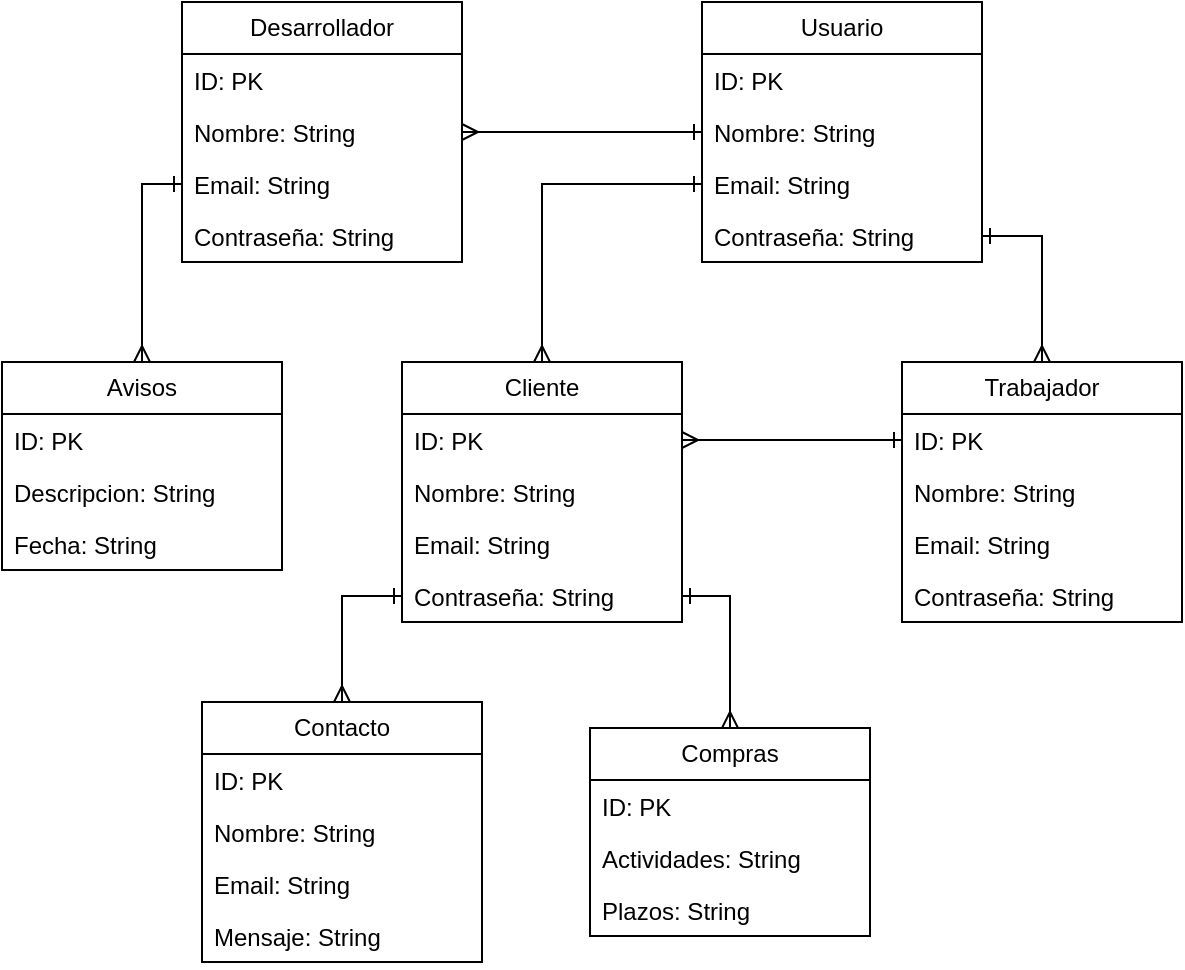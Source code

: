 <mxfile version="24.5.5" type="github">
  <diagram name="Página-1" id="NkU7laJTVIwgtIcgODsA">
    <mxGraphModel dx="1434" dy="742" grid="1" gridSize="10" guides="1" tooltips="1" connect="1" arrows="1" fold="1" page="1" pageScale="1" pageWidth="827" pageHeight="1169" math="0" shadow="0">
      <root>
        <mxCell id="0" />
        <mxCell id="1" parent="0" />
        <mxCell id="QgxK_TsuVR7YrGdZ4e76-1" value="Desarrollador" style="swimlane;fontStyle=0;childLayout=stackLayout;horizontal=1;startSize=26;fillColor=none;horizontalStack=0;resizeParent=1;resizeParentMax=0;resizeLast=0;collapsible=1;marginBottom=0;whiteSpace=wrap;html=1;" vertex="1" parent="1">
          <mxGeometry x="140" y="90" width="140" height="130" as="geometry" />
        </mxCell>
        <mxCell id="QgxK_TsuVR7YrGdZ4e76-2" value="ID: PK" style="text;strokeColor=none;fillColor=none;align=left;verticalAlign=top;spacingLeft=4;spacingRight=4;overflow=hidden;rotatable=0;points=[[0,0.5],[1,0.5]];portConstraint=eastwest;whiteSpace=wrap;html=1;" vertex="1" parent="QgxK_TsuVR7YrGdZ4e76-1">
          <mxGeometry y="26" width="140" height="26" as="geometry" />
        </mxCell>
        <mxCell id="QgxK_TsuVR7YrGdZ4e76-3" value="Nombre: String" style="text;strokeColor=none;fillColor=none;align=left;verticalAlign=top;spacingLeft=4;spacingRight=4;overflow=hidden;rotatable=0;points=[[0,0.5],[1,0.5]];portConstraint=eastwest;whiteSpace=wrap;html=1;" vertex="1" parent="QgxK_TsuVR7YrGdZ4e76-1">
          <mxGeometry y="52" width="140" height="26" as="geometry" />
        </mxCell>
        <mxCell id="QgxK_TsuVR7YrGdZ4e76-4" value="Email: String" style="text;strokeColor=none;fillColor=none;align=left;verticalAlign=top;spacingLeft=4;spacingRight=4;overflow=hidden;rotatable=0;points=[[0,0.5],[1,0.5]];portConstraint=eastwest;whiteSpace=wrap;html=1;" vertex="1" parent="QgxK_TsuVR7YrGdZ4e76-1">
          <mxGeometry y="78" width="140" height="26" as="geometry" />
        </mxCell>
        <mxCell id="QgxK_TsuVR7YrGdZ4e76-5" value="Contraseña: String" style="text;strokeColor=none;fillColor=none;align=left;verticalAlign=top;spacingLeft=4;spacingRight=4;overflow=hidden;rotatable=0;points=[[0,0.5],[1,0.5]];portConstraint=eastwest;whiteSpace=wrap;html=1;" vertex="1" parent="QgxK_TsuVR7YrGdZ4e76-1">
          <mxGeometry y="104" width="140" height="26" as="geometry" />
        </mxCell>
        <mxCell id="QgxK_TsuVR7YrGdZ4e76-6" value="Usuario" style="swimlane;fontStyle=0;childLayout=stackLayout;horizontal=1;startSize=26;fillColor=none;horizontalStack=0;resizeParent=1;resizeParentMax=0;resizeLast=0;collapsible=1;marginBottom=0;whiteSpace=wrap;html=1;" vertex="1" parent="1">
          <mxGeometry x="400" y="90" width="140" height="130" as="geometry" />
        </mxCell>
        <mxCell id="QgxK_TsuVR7YrGdZ4e76-7" value="ID: PK" style="text;strokeColor=none;fillColor=none;align=left;verticalAlign=top;spacingLeft=4;spacingRight=4;overflow=hidden;rotatable=0;points=[[0,0.5],[1,0.5]];portConstraint=eastwest;whiteSpace=wrap;html=1;" vertex="1" parent="QgxK_TsuVR7YrGdZ4e76-6">
          <mxGeometry y="26" width="140" height="26" as="geometry" />
        </mxCell>
        <mxCell id="QgxK_TsuVR7YrGdZ4e76-8" value="Nombre: String" style="text;strokeColor=none;fillColor=none;align=left;verticalAlign=top;spacingLeft=4;spacingRight=4;overflow=hidden;rotatable=0;points=[[0,0.5],[1,0.5]];portConstraint=eastwest;whiteSpace=wrap;html=1;" vertex="1" parent="QgxK_TsuVR7YrGdZ4e76-6">
          <mxGeometry y="52" width="140" height="26" as="geometry" />
        </mxCell>
        <mxCell id="QgxK_TsuVR7YrGdZ4e76-9" value="Email: String" style="text;strokeColor=none;fillColor=none;align=left;verticalAlign=top;spacingLeft=4;spacingRight=4;overflow=hidden;rotatable=0;points=[[0,0.5],[1,0.5]];portConstraint=eastwest;whiteSpace=wrap;html=1;" vertex="1" parent="QgxK_TsuVR7YrGdZ4e76-6">
          <mxGeometry y="78" width="140" height="26" as="geometry" />
        </mxCell>
        <mxCell id="QgxK_TsuVR7YrGdZ4e76-10" value="Contraseña: String" style="text;strokeColor=none;fillColor=none;align=left;verticalAlign=top;spacingLeft=4;spacingRight=4;overflow=hidden;rotatable=0;points=[[0,0.5],[1,0.5]];portConstraint=eastwest;whiteSpace=wrap;html=1;" vertex="1" parent="QgxK_TsuVR7YrGdZ4e76-6">
          <mxGeometry y="104" width="140" height="26" as="geometry" />
        </mxCell>
        <mxCell id="QgxK_TsuVR7YrGdZ4e76-11" value="Avisos" style="swimlane;fontStyle=0;childLayout=stackLayout;horizontal=1;startSize=26;fillColor=none;horizontalStack=0;resizeParent=1;resizeParentMax=0;resizeLast=0;collapsible=1;marginBottom=0;whiteSpace=wrap;html=1;" vertex="1" parent="1">
          <mxGeometry x="50" y="270" width="140" height="104" as="geometry" />
        </mxCell>
        <mxCell id="QgxK_TsuVR7YrGdZ4e76-12" value="ID: PK" style="text;strokeColor=none;fillColor=none;align=left;verticalAlign=top;spacingLeft=4;spacingRight=4;overflow=hidden;rotatable=0;points=[[0,0.5],[1,0.5]];portConstraint=eastwest;whiteSpace=wrap;html=1;" vertex="1" parent="QgxK_TsuVR7YrGdZ4e76-11">
          <mxGeometry y="26" width="140" height="26" as="geometry" />
        </mxCell>
        <mxCell id="QgxK_TsuVR7YrGdZ4e76-13" value="Descripcion: String" style="text;strokeColor=none;fillColor=none;align=left;verticalAlign=top;spacingLeft=4;spacingRight=4;overflow=hidden;rotatable=0;points=[[0,0.5],[1,0.5]];portConstraint=eastwest;whiteSpace=wrap;html=1;" vertex="1" parent="QgxK_TsuVR7YrGdZ4e76-11">
          <mxGeometry y="52" width="140" height="26" as="geometry" />
        </mxCell>
        <mxCell id="QgxK_TsuVR7YrGdZ4e76-14" value="Fecha: String" style="text;strokeColor=none;fillColor=none;align=left;verticalAlign=top;spacingLeft=4;spacingRight=4;overflow=hidden;rotatable=0;points=[[0,0.5],[1,0.5]];portConstraint=eastwest;whiteSpace=wrap;html=1;" vertex="1" parent="QgxK_TsuVR7YrGdZ4e76-11">
          <mxGeometry y="78" width="140" height="26" as="geometry" />
        </mxCell>
        <mxCell id="QgxK_TsuVR7YrGdZ4e76-16" value="Cliente" style="swimlane;fontStyle=0;childLayout=stackLayout;horizontal=1;startSize=26;fillColor=none;horizontalStack=0;resizeParent=1;resizeParentMax=0;resizeLast=0;collapsible=1;marginBottom=0;whiteSpace=wrap;html=1;" vertex="1" parent="1">
          <mxGeometry x="250" y="270" width="140" height="130" as="geometry" />
        </mxCell>
        <mxCell id="QgxK_TsuVR7YrGdZ4e76-17" value="ID: PK" style="text;strokeColor=none;fillColor=none;align=left;verticalAlign=top;spacingLeft=4;spacingRight=4;overflow=hidden;rotatable=0;points=[[0,0.5],[1,0.5]];portConstraint=eastwest;whiteSpace=wrap;html=1;" vertex="1" parent="QgxK_TsuVR7YrGdZ4e76-16">
          <mxGeometry y="26" width="140" height="26" as="geometry" />
        </mxCell>
        <mxCell id="QgxK_TsuVR7YrGdZ4e76-18" value="Nombre: String" style="text;strokeColor=none;fillColor=none;align=left;verticalAlign=top;spacingLeft=4;spacingRight=4;overflow=hidden;rotatable=0;points=[[0,0.5],[1,0.5]];portConstraint=eastwest;whiteSpace=wrap;html=1;" vertex="1" parent="QgxK_TsuVR7YrGdZ4e76-16">
          <mxGeometry y="52" width="140" height="26" as="geometry" />
        </mxCell>
        <mxCell id="QgxK_TsuVR7YrGdZ4e76-19" value="Email: String" style="text;strokeColor=none;fillColor=none;align=left;verticalAlign=top;spacingLeft=4;spacingRight=4;overflow=hidden;rotatable=0;points=[[0,0.5],[1,0.5]];portConstraint=eastwest;whiteSpace=wrap;html=1;" vertex="1" parent="QgxK_TsuVR7YrGdZ4e76-16">
          <mxGeometry y="78" width="140" height="26" as="geometry" />
        </mxCell>
        <mxCell id="QgxK_TsuVR7YrGdZ4e76-20" value="Contraseña: String" style="text;strokeColor=none;fillColor=none;align=left;verticalAlign=top;spacingLeft=4;spacingRight=4;overflow=hidden;rotatable=0;points=[[0,0.5],[1,0.5]];portConstraint=eastwest;whiteSpace=wrap;html=1;" vertex="1" parent="QgxK_TsuVR7YrGdZ4e76-16">
          <mxGeometry y="104" width="140" height="26" as="geometry" />
        </mxCell>
        <mxCell id="QgxK_TsuVR7YrGdZ4e76-21" value="Trabajador" style="swimlane;fontStyle=0;childLayout=stackLayout;horizontal=1;startSize=26;fillColor=none;horizontalStack=0;resizeParent=1;resizeParentMax=0;resizeLast=0;collapsible=1;marginBottom=0;whiteSpace=wrap;html=1;" vertex="1" parent="1">
          <mxGeometry x="500" y="270" width="140" height="130" as="geometry" />
        </mxCell>
        <mxCell id="QgxK_TsuVR7YrGdZ4e76-22" value="ID: PK" style="text;strokeColor=none;fillColor=none;align=left;verticalAlign=top;spacingLeft=4;spacingRight=4;overflow=hidden;rotatable=0;points=[[0,0.5],[1,0.5]];portConstraint=eastwest;whiteSpace=wrap;html=1;" vertex="1" parent="QgxK_TsuVR7YrGdZ4e76-21">
          <mxGeometry y="26" width="140" height="26" as="geometry" />
        </mxCell>
        <mxCell id="QgxK_TsuVR7YrGdZ4e76-23" value="Nombre: String" style="text;strokeColor=none;fillColor=none;align=left;verticalAlign=top;spacingLeft=4;spacingRight=4;overflow=hidden;rotatable=0;points=[[0,0.5],[1,0.5]];portConstraint=eastwest;whiteSpace=wrap;html=1;" vertex="1" parent="QgxK_TsuVR7YrGdZ4e76-21">
          <mxGeometry y="52" width="140" height="26" as="geometry" />
        </mxCell>
        <mxCell id="QgxK_TsuVR7YrGdZ4e76-24" value="Email: String" style="text;strokeColor=none;fillColor=none;align=left;verticalAlign=top;spacingLeft=4;spacingRight=4;overflow=hidden;rotatable=0;points=[[0,0.5],[1,0.5]];portConstraint=eastwest;whiteSpace=wrap;html=1;" vertex="1" parent="QgxK_TsuVR7YrGdZ4e76-21">
          <mxGeometry y="78" width="140" height="26" as="geometry" />
        </mxCell>
        <mxCell id="QgxK_TsuVR7YrGdZ4e76-25" value="Contraseña: String" style="text;strokeColor=none;fillColor=none;align=left;verticalAlign=top;spacingLeft=4;spacingRight=4;overflow=hidden;rotatable=0;points=[[0,0.5],[1,0.5]];portConstraint=eastwest;whiteSpace=wrap;html=1;" vertex="1" parent="QgxK_TsuVR7YrGdZ4e76-21">
          <mxGeometry y="104" width="140" height="26" as="geometry" />
        </mxCell>
        <mxCell id="QgxK_TsuVR7YrGdZ4e76-26" value="Contacto" style="swimlane;fontStyle=0;childLayout=stackLayout;horizontal=1;startSize=26;fillColor=none;horizontalStack=0;resizeParent=1;resizeParentMax=0;resizeLast=0;collapsible=1;marginBottom=0;whiteSpace=wrap;html=1;" vertex="1" parent="1">
          <mxGeometry x="150" y="440" width="140" height="130" as="geometry" />
        </mxCell>
        <mxCell id="QgxK_TsuVR7YrGdZ4e76-27" value="ID: PK" style="text;strokeColor=none;fillColor=none;align=left;verticalAlign=top;spacingLeft=4;spacingRight=4;overflow=hidden;rotatable=0;points=[[0,0.5],[1,0.5]];portConstraint=eastwest;whiteSpace=wrap;html=1;" vertex="1" parent="QgxK_TsuVR7YrGdZ4e76-26">
          <mxGeometry y="26" width="140" height="26" as="geometry" />
        </mxCell>
        <mxCell id="QgxK_TsuVR7YrGdZ4e76-28" value="Nombre: String" style="text;strokeColor=none;fillColor=none;align=left;verticalAlign=top;spacingLeft=4;spacingRight=4;overflow=hidden;rotatable=0;points=[[0,0.5],[1,0.5]];portConstraint=eastwest;whiteSpace=wrap;html=1;" vertex="1" parent="QgxK_TsuVR7YrGdZ4e76-26">
          <mxGeometry y="52" width="140" height="26" as="geometry" />
        </mxCell>
        <mxCell id="QgxK_TsuVR7YrGdZ4e76-34" value="Email: String" style="text;strokeColor=none;fillColor=none;align=left;verticalAlign=top;spacingLeft=4;spacingRight=4;overflow=hidden;rotatable=0;points=[[0,0.5],[1,0.5]];portConstraint=eastwest;whiteSpace=wrap;html=1;" vertex="1" parent="QgxK_TsuVR7YrGdZ4e76-26">
          <mxGeometry y="78" width="140" height="26" as="geometry" />
        </mxCell>
        <mxCell id="QgxK_TsuVR7YrGdZ4e76-29" value="Mensaje: String" style="text;strokeColor=none;fillColor=none;align=left;verticalAlign=top;spacingLeft=4;spacingRight=4;overflow=hidden;rotatable=0;points=[[0,0.5],[1,0.5]];portConstraint=eastwest;whiteSpace=wrap;html=1;" vertex="1" parent="QgxK_TsuVR7YrGdZ4e76-26">
          <mxGeometry y="104" width="140" height="26" as="geometry" />
        </mxCell>
        <mxCell id="QgxK_TsuVR7YrGdZ4e76-30" value="Compras" style="swimlane;fontStyle=0;childLayout=stackLayout;horizontal=1;startSize=26;fillColor=none;horizontalStack=0;resizeParent=1;resizeParentMax=0;resizeLast=0;collapsible=1;marginBottom=0;whiteSpace=wrap;html=1;" vertex="1" parent="1">
          <mxGeometry x="344" y="453" width="140" height="104" as="geometry" />
        </mxCell>
        <mxCell id="QgxK_TsuVR7YrGdZ4e76-31" value="ID: PK" style="text;strokeColor=none;fillColor=none;align=left;verticalAlign=top;spacingLeft=4;spacingRight=4;overflow=hidden;rotatable=0;points=[[0,0.5],[1,0.5]];portConstraint=eastwest;whiteSpace=wrap;html=1;" vertex="1" parent="QgxK_TsuVR7YrGdZ4e76-30">
          <mxGeometry y="26" width="140" height="26" as="geometry" />
        </mxCell>
        <mxCell id="QgxK_TsuVR7YrGdZ4e76-32" value="Actividades: String" style="text;strokeColor=none;fillColor=none;align=left;verticalAlign=top;spacingLeft=4;spacingRight=4;overflow=hidden;rotatable=0;points=[[0,0.5],[1,0.5]];portConstraint=eastwest;whiteSpace=wrap;html=1;" vertex="1" parent="QgxK_TsuVR7YrGdZ4e76-30">
          <mxGeometry y="52" width="140" height="26" as="geometry" />
        </mxCell>
        <mxCell id="QgxK_TsuVR7YrGdZ4e76-33" value="Plazos: String" style="text;strokeColor=none;fillColor=none;align=left;verticalAlign=top;spacingLeft=4;spacingRight=4;overflow=hidden;rotatable=0;points=[[0,0.5],[1,0.5]];portConstraint=eastwest;whiteSpace=wrap;html=1;" vertex="1" parent="QgxK_TsuVR7YrGdZ4e76-30">
          <mxGeometry y="78" width="140" height="26" as="geometry" />
        </mxCell>
        <mxCell id="QgxK_TsuVR7YrGdZ4e76-35" style="edgeStyle=orthogonalEdgeStyle;rounded=0;orthogonalLoop=1;jettySize=auto;html=1;entryX=0;entryY=0.5;entryDx=0;entryDy=0;endArrow=ERone;endFill=0;startArrow=ERmany;startFill=0;" edge="1" parent="1" source="QgxK_TsuVR7YrGdZ4e76-3" target="QgxK_TsuVR7YrGdZ4e76-8">
          <mxGeometry relative="1" as="geometry" />
        </mxCell>
        <mxCell id="QgxK_TsuVR7YrGdZ4e76-37" style="edgeStyle=orthogonalEdgeStyle;rounded=0;orthogonalLoop=1;jettySize=auto;html=1;entryX=0;entryY=0.5;entryDx=0;entryDy=0;endArrow=ERone;endFill=0;startArrow=ERmany;startFill=0;exitX=0.5;exitY=0;exitDx=0;exitDy=0;" edge="1" parent="1" source="QgxK_TsuVR7YrGdZ4e76-11" target="QgxK_TsuVR7YrGdZ4e76-4">
          <mxGeometry relative="1" as="geometry">
            <mxPoint x="70" y="220" as="sourcePoint" />
            <mxPoint x="270" y="220" as="targetPoint" />
          </mxGeometry>
        </mxCell>
        <mxCell id="QgxK_TsuVR7YrGdZ4e76-38" style="edgeStyle=orthogonalEdgeStyle;rounded=0;orthogonalLoop=1;jettySize=auto;html=1;entryX=0;entryY=0.5;entryDx=0;entryDy=0;endArrow=ERone;endFill=0;startArrow=ERmany;startFill=0;exitX=1;exitY=0.5;exitDx=0;exitDy=0;" edge="1" parent="1" source="QgxK_TsuVR7YrGdZ4e76-17" target="QgxK_TsuVR7YrGdZ4e76-22">
          <mxGeometry relative="1" as="geometry">
            <mxPoint x="300" y="175" as="sourcePoint" />
            <mxPoint x="500" y="175" as="targetPoint" />
          </mxGeometry>
        </mxCell>
        <mxCell id="QgxK_TsuVR7YrGdZ4e76-39" style="edgeStyle=orthogonalEdgeStyle;rounded=0;orthogonalLoop=1;jettySize=auto;html=1;entryX=0;entryY=0.5;entryDx=0;entryDy=0;endArrow=ERone;endFill=0;startArrow=ERmany;startFill=0;exitX=0.5;exitY=0;exitDx=0;exitDy=0;" edge="1" parent="1" source="QgxK_TsuVR7YrGdZ4e76-26" target="QgxK_TsuVR7YrGdZ4e76-20">
          <mxGeometry relative="1" as="geometry">
            <mxPoint x="300" y="430" as="sourcePoint" />
            <mxPoint x="400" y="420" as="targetPoint" />
          </mxGeometry>
        </mxCell>
        <mxCell id="QgxK_TsuVR7YrGdZ4e76-40" style="edgeStyle=orthogonalEdgeStyle;rounded=0;orthogonalLoop=1;jettySize=auto;html=1;entryX=1;entryY=0.5;entryDx=0;entryDy=0;endArrow=ERone;endFill=0;startArrow=ERmany;startFill=0;exitX=0.5;exitY=0;exitDx=0;exitDy=0;" edge="1" parent="1" source="QgxK_TsuVR7YrGdZ4e76-30" target="QgxK_TsuVR7YrGdZ4e76-20">
          <mxGeometry relative="1" as="geometry">
            <mxPoint x="190" y="450" as="sourcePoint" />
            <mxPoint x="250" y="397" as="targetPoint" />
          </mxGeometry>
        </mxCell>
        <mxCell id="QgxK_TsuVR7YrGdZ4e76-41" style="edgeStyle=orthogonalEdgeStyle;rounded=0;orthogonalLoop=1;jettySize=auto;html=1;entryX=0;entryY=0.5;entryDx=0;entryDy=0;endArrow=ERone;endFill=0;startArrow=ERmany;startFill=0;exitX=0.5;exitY=0;exitDx=0;exitDy=0;" edge="1" parent="1" source="QgxK_TsuVR7YrGdZ4e76-16" target="QgxK_TsuVR7YrGdZ4e76-9">
          <mxGeometry relative="1" as="geometry">
            <mxPoint x="290" y="165" as="sourcePoint" />
            <mxPoint x="490" y="165" as="targetPoint" />
          </mxGeometry>
        </mxCell>
        <mxCell id="QgxK_TsuVR7YrGdZ4e76-42" style="edgeStyle=orthogonalEdgeStyle;rounded=0;orthogonalLoop=1;jettySize=auto;html=1;entryX=1;entryY=0.5;entryDx=0;entryDy=0;endArrow=ERone;endFill=0;startArrow=ERmany;startFill=0;exitX=0.5;exitY=0;exitDx=0;exitDy=0;" edge="1" parent="1" source="QgxK_TsuVR7YrGdZ4e76-21" target="QgxK_TsuVR7YrGdZ4e76-10">
          <mxGeometry relative="1" as="geometry">
            <mxPoint x="320" y="280" as="sourcePoint" />
            <mxPoint x="490" y="191" as="targetPoint" />
          </mxGeometry>
        </mxCell>
      </root>
    </mxGraphModel>
  </diagram>
</mxfile>

